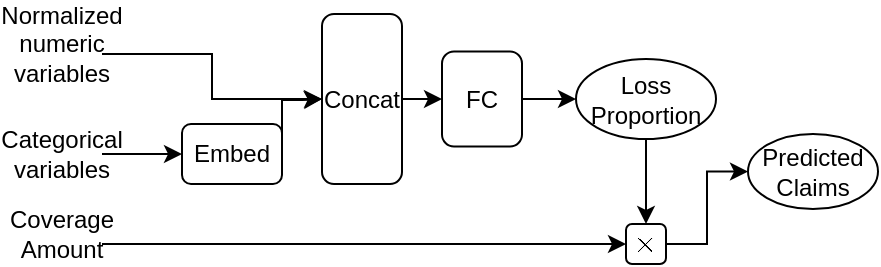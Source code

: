<mxfile>
    <diagram id="AhVkfh14LknCDC9_3mhz" name="Page-1">
        <mxGraphModel dx="822" dy="794" grid="1" gridSize="10" guides="1" tooltips="1" connect="1" arrows="1" fold="1" page="1" pageScale="1" pageWidth="850" pageHeight="1100" math="1" shadow="0">
            <root>
                <mxCell id="0"/>
                <mxCell id="1" parent="0"/>
                <mxCell id="12" style="edgeStyle=orthogonalEdgeStyle;rounded=0;orthogonalLoop=1;jettySize=auto;html=1;exitX=1;exitY=0.75;exitDx=0;exitDy=0;entryX=0;entryY=0.5;entryDx=0;entryDy=0;" edge="1" parent="1" source="ePLn6T7BBeeHdYOw8UQt-8" target="10">
                    <mxGeometry relative="1" as="geometry"/>
                </mxCell>
                <mxCell id="ePLn6T7BBeeHdYOw8UQt-8" value="Normalized numeric variables" style="text;html=1;strokeColor=none;fillColor=none;align=center;verticalAlign=middle;whiteSpace=wrap;rounded=0;" parent="1" vertex="1">
                    <mxGeometry x="30" y="125" width="40" height="20" as="geometry"/>
                </mxCell>
                <mxCell id="13" style="edgeStyle=orthogonalEdgeStyle;rounded=0;orthogonalLoop=1;jettySize=auto;html=1;exitX=1;exitY=0.5;exitDx=0;exitDy=0;" edge="1" parent="1" source="ePLn6T7BBeeHdYOw8UQt-10" target="9">
                    <mxGeometry relative="1" as="geometry"/>
                </mxCell>
                <mxCell id="ePLn6T7BBeeHdYOw8UQt-10" value="Categorical variables" style="text;html=1;strokeColor=none;fillColor=none;align=center;verticalAlign=middle;whiteSpace=wrap;rounded=0;" parent="1" vertex="1">
                    <mxGeometry x="30" y="180" width="40" height="20" as="geometry"/>
                </mxCell>
                <mxCell id="14" style="edgeStyle=orthogonalEdgeStyle;rounded=0;orthogonalLoop=1;jettySize=auto;html=1;exitX=1;exitY=0.5;exitDx=0;exitDy=0;entryX=0;entryY=0.5;entryDx=0;entryDy=0;" edge="1" parent="1" source="9" target="10">
                    <mxGeometry relative="1" as="geometry">
                        <Array as="points">
                            <mxPoint x="160" y="163"/>
                            <mxPoint x="170" y="163"/>
                        </Array>
                    </mxGeometry>
                </mxCell>
                <mxCell id="9" value="Embed" style="rounded=1;whiteSpace=wrap;html=1;" vertex="1" parent="1">
                    <mxGeometry x="110" y="175" width="50" height="30" as="geometry"/>
                </mxCell>
                <mxCell id="16" style="edgeStyle=orthogonalEdgeStyle;rounded=0;orthogonalLoop=1;jettySize=auto;html=1;exitX=1;exitY=0.5;exitDx=0;exitDy=0;entryX=0;entryY=0.5;entryDx=0;entryDy=0;" edge="1" parent="1" source="10" target="15">
                    <mxGeometry relative="1" as="geometry"/>
                </mxCell>
                <mxCell id="10" value="Concat" style="rounded=1;whiteSpace=wrap;html=1;" vertex="1" parent="1">
                    <mxGeometry x="180" y="120" width="40" height="85" as="geometry"/>
                </mxCell>
                <mxCell id="19" style="edgeStyle=orthogonalEdgeStyle;rounded=0;orthogonalLoop=1;jettySize=auto;html=1;exitX=1;exitY=0.5;exitDx=0;exitDy=0;entryX=0;entryY=0.5;entryDx=0;entryDy=0;" edge="1" parent="1" source="15" target="17">
                    <mxGeometry relative="1" as="geometry"/>
                </mxCell>
                <mxCell id="15" value="FC" style="rounded=1;whiteSpace=wrap;html=1;" vertex="1" parent="1">
                    <mxGeometry x="240" y="138.75" width="40" height="47.5" as="geometry"/>
                </mxCell>
                <mxCell id="22" style="edgeStyle=orthogonalEdgeStyle;rounded=0;orthogonalLoop=1;jettySize=auto;html=1;exitX=0.5;exitY=1;exitDx=0;exitDy=0;" edge="1" parent="1" source="17" target="21">
                    <mxGeometry relative="1" as="geometry"/>
                </mxCell>
                <mxCell id="17" value="Loss Proportion" style="ellipse;whiteSpace=wrap;html=1;" vertex="1" parent="1">
                    <mxGeometry x="307" y="142.5" width="70" height="40" as="geometry"/>
                </mxCell>
                <mxCell id="23" style="edgeStyle=orthogonalEdgeStyle;rounded=0;orthogonalLoop=1;jettySize=auto;html=1;exitX=1;exitY=0.75;exitDx=0;exitDy=0;entryX=0;entryY=0.5;entryDx=0;entryDy=0;" edge="1" parent="1" source="20" target="21">
                    <mxGeometry relative="1" as="geometry"/>
                </mxCell>
                <mxCell id="20" value="Coverage Amount" style="text;html=1;strokeColor=none;fillColor=none;align=center;verticalAlign=middle;whiteSpace=wrap;rounded=0;" vertex="1" parent="1">
                    <mxGeometry x="30" y="220" width="40" height="20" as="geometry"/>
                </mxCell>
                <mxCell id="25" style="edgeStyle=orthogonalEdgeStyle;rounded=0;orthogonalLoop=1;jettySize=auto;html=1;exitX=1;exitY=0.5;exitDx=0;exitDy=0;entryX=0;entryY=0.5;entryDx=0;entryDy=0;" edge="1" parent="1" source="21" target="24">
                    <mxGeometry relative="1" as="geometry"/>
                </mxCell>
                <mxCell id="21" value="$$\times$$" style="rounded=1;whiteSpace=wrap;html=1;" vertex="1" parent="1">
                    <mxGeometry x="332" y="225" width="20" height="20" as="geometry"/>
                </mxCell>
                <mxCell id="24" value="Predicted&lt;br&gt;Claims" style="ellipse;whiteSpace=wrap;html=1;" vertex="1" parent="1">
                    <mxGeometry x="393" y="180" width="65" height="37.5" as="geometry"/>
                </mxCell>
            </root>
        </mxGraphModel>
    </diagram>
</mxfile>